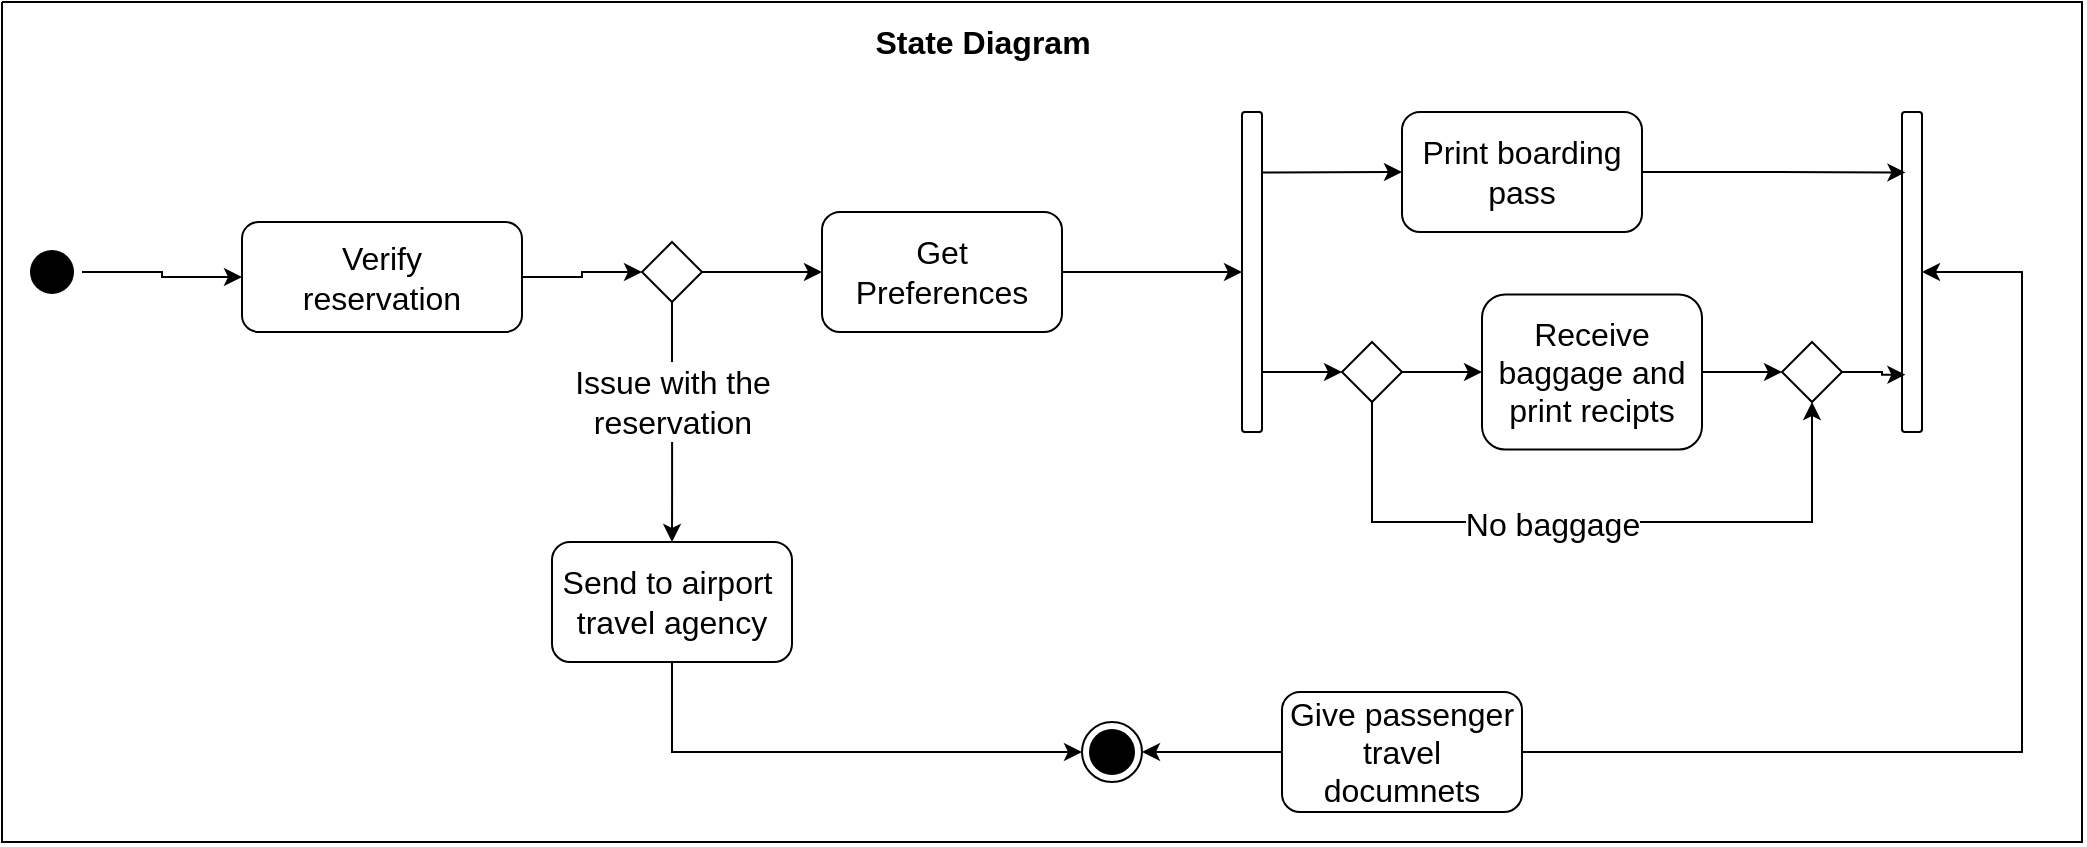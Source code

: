 <mxfile version="15.4.0" type="device"><diagram id="5xqD-kBMFRVcLVvhTmVD" name="Page-1"><mxGraphModel dx="630" dy="367" grid="1" gridSize="10" guides="1" tooltips="1" connect="1" arrows="1" fold="1" page="1" pageScale="1" pageWidth="850" pageHeight="1100" math="0" shadow="0"><root><mxCell id="0"/><mxCell id="1" parent="0"/><mxCell id="YCxw35ldckCd5eKPA4B4-7" style="edgeStyle=orthogonalEdgeStyle;rounded=0;orthogonalLoop=1;jettySize=auto;html=1;fontSize=16;" edge="1" parent="1" source="YCxw35ldckCd5eKPA4B4-3" target="YCxw35ldckCd5eKPA4B4-6"><mxGeometry relative="1" as="geometry"/></mxCell><mxCell id="YCxw35ldckCd5eKPA4B4-3" value="" style="ellipse;html=1;shape=endState;fillColor=#000000;strokeColor=none;fontSize=16;" vertex="1" parent="1"><mxGeometry x="140" y="310" width="30" height="30" as="geometry"/></mxCell><mxCell id="YCxw35ldckCd5eKPA4B4-5" value="State Diagram" style="text;strokeColor=none;fillColor=none;html=1;fontSize=16;fontStyle=1;verticalAlign=middle;align=center;" vertex="1" parent="1"><mxGeometry x="530" y="190" width="180" height="40" as="geometry"/></mxCell><mxCell id="YCxw35ldckCd5eKPA4B4-9" style="edgeStyle=orthogonalEdgeStyle;rounded=0;orthogonalLoop=1;jettySize=auto;html=1;exitX=1;exitY=0.5;exitDx=0;exitDy=0;fontSize=16;" edge="1" parent="1" source="YCxw35ldckCd5eKPA4B4-6" target="YCxw35ldckCd5eKPA4B4-8"><mxGeometry relative="1" as="geometry"/></mxCell><mxCell id="YCxw35ldckCd5eKPA4B4-6" value="Verify&lt;br style=&quot;font-size: 16px;&quot;&gt;reservation" style="rounded=1;whiteSpace=wrap;html=1;fillColor=none;fontSize=16;" vertex="1" parent="1"><mxGeometry x="250" y="300" width="140" height="55" as="geometry"/></mxCell><mxCell id="YCxw35ldckCd5eKPA4B4-11" style="edgeStyle=orthogonalEdgeStyle;rounded=0;orthogonalLoop=1;jettySize=auto;html=1;fontSize=16;" edge="1" parent="1" source="YCxw35ldckCd5eKPA4B4-8" target="YCxw35ldckCd5eKPA4B4-10"><mxGeometry relative="1" as="geometry"/></mxCell><mxCell id="YCxw35ldckCd5eKPA4B4-15" style="edgeStyle=orthogonalEdgeStyle;rounded=0;orthogonalLoop=1;jettySize=auto;html=1;exitX=0.5;exitY=1;exitDx=0;exitDy=0;entryX=0.5;entryY=0;entryDx=0;entryDy=0;endArrow=none;endFill=0;fontSize=16;" edge="1" parent="1" source="YCxw35ldckCd5eKPA4B4-8" target="YCxw35ldckCd5eKPA4B4-14"><mxGeometry relative="1" as="geometry"/></mxCell><mxCell id="YCxw35ldckCd5eKPA4B4-8" value="" style="rhombus;whiteSpace=wrap;html=1;fillColor=none;fontSize=16;" vertex="1" parent="1"><mxGeometry x="450" y="310" width="30" height="30" as="geometry"/></mxCell><mxCell id="YCxw35ldckCd5eKPA4B4-20" style="edgeStyle=orthogonalEdgeStyle;rounded=0;orthogonalLoop=1;jettySize=auto;html=1;entryX=0;entryY=0.5;entryDx=0;entryDy=0;endArrow=classic;endFill=1;fontSize=16;" edge="1" parent="1" source="YCxw35ldckCd5eKPA4B4-10" target="YCxw35ldckCd5eKPA4B4-19"><mxGeometry relative="1" as="geometry"/></mxCell><mxCell id="YCxw35ldckCd5eKPA4B4-10" value="Get&lt;br style=&quot;font-size: 16px;&quot;&gt;Preferences" style="rounded=1;whiteSpace=wrap;html=1;fillColor=none;fontSize=16;" vertex="1" parent="1"><mxGeometry x="540" y="295" width="120" height="60" as="geometry"/></mxCell><mxCell id="YCxw35ldckCd5eKPA4B4-17" style="edgeStyle=orthogonalEdgeStyle;rounded=0;orthogonalLoop=1;jettySize=auto;html=1;entryX=0.5;entryY=0;entryDx=0;entryDy=0;endArrow=classic;endFill=1;fontSize=16;" edge="1" parent="1" source="YCxw35ldckCd5eKPA4B4-14" target="YCxw35ldckCd5eKPA4B4-16"><mxGeometry relative="1" as="geometry"/></mxCell><mxCell id="YCxw35ldckCd5eKPA4B4-14" value="&lt;font style=&quot;font-size: 16px;&quot;&gt;Issue with the &lt;br style=&quot;font-size: 16px;&quot;&gt;reservation&lt;/font&gt;" style="text;html=1;strokeColor=none;fillColor=none;align=center;verticalAlign=middle;whiteSpace=wrap;rounded=0;fontSize=16;" vertex="1" parent="1"><mxGeometry x="413.75" y="370" width="102.5" height="40" as="geometry"/></mxCell><mxCell id="YCxw35ldckCd5eKPA4B4-37" style="edgeStyle=orthogonalEdgeStyle;rounded=0;orthogonalLoop=1;jettySize=auto;html=1;entryX=0;entryY=0.5;entryDx=0;entryDy=0;endArrow=classic;endFill=1;exitX=0.5;exitY=1;exitDx=0;exitDy=0;fontSize=16;" edge="1" parent="1" source="YCxw35ldckCd5eKPA4B4-16" target="YCxw35ldckCd5eKPA4B4-36"><mxGeometry relative="1" as="geometry"/></mxCell><mxCell id="YCxw35ldckCd5eKPA4B4-16" value="Send to airport&amp;nbsp;&lt;br style=&quot;font-size: 16px;&quot;&gt;travel agency" style="rounded=1;whiteSpace=wrap;html=1;fillColor=none;fontSize=16;" vertex="1" parent="1"><mxGeometry x="405" y="460" width="120" height="60" as="geometry"/></mxCell><mxCell id="YCxw35ldckCd5eKPA4B4-24" style="edgeStyle=orthogonalEdgeStyle;rounded=0;orthogonalLoop=1;jettySize=auto;html=1;exitX=1.032;exitY=0.189;exitDx=0;exitDy=0;entryX=0;entryY=0.5;entryDx=0;entryDy=0;endArrow=classic;endFill=1;exitPerimeter=0;fontSize=16;" edge="1" parent="1" source="YCxw35ldckCd5eKPA4B4-19" target="YCxw35ldckCd5eKPA4B4-22"><mxGeometry relative="1" as="geometry"><Array as="points"><mxPoint x="760" y="275"/></Array></mxGeometry></mxCell><mxCell id="YCxw35ldckCd5eKPA4B4-30" style="edgeStyle=orthogonalEdgeStyle;rounded=0;orthogonalLoop=1;jettySize=auto;html=1;entryX=0;entryY=0.5;entryDx=0;entryDy=0;endArrow=classic;endFill=1;fontSize=16;" edge="1" parent="1" source="YCxw35ldckCd5eKPA4B4-19" target="YCxw35ldckCd5eKPA4B4-27"><mxGeometry relative="1" as="geometry"><Array as="points"><mxPoint x="770" y="375"/><mxPoint x="770" y="375"/></Array></mxGeometry></mxCell><mxCell id="YCxw35ldckCd5eKPA4B4-19" value="" style="rounded=1;whiteSpace=wrap;html=1;fillColor=none;fontSize=16;" vertex="1" parent="1"><mxGeometry x="750" y="245" width="10" height="160" as="geometry"/></mxCell><mxCell id="YCxw35ldckCd5eKPA4B4-25" style="edgeStyle=orthogonalEdgeStyle;rounded=0;orthogonalLoop=1;jettySize=auto;html=1;entryX=0.171;entryY=0.189;entryDx=0;entryDy=0;entryPerimeter=0;endArrow=classic;endFill=1;fontSize=16;" edge="1" parent="1" source="YCxw35ldckCd5eKPA4B4-22" target="YCxw35ldckCd5eKPA4B4-23"><mxGeometry relative="1" as="geometry"/></mxCell><mxCell id="YCxw35ldckCd5eKPA4B4-22" value="Print boarding&lt;br style=&quot;font-size: 16px;&quot;&gt;pass" style="rounded=1;whiteSpace=wrap;html=1;fillColor=none;fontSize=16;" vertex="1" parent="1"><mxGeometry x="830" y="245" width="120" height="60" as="geometry"/></mxCell><mxCell id="YCxw35ldckCd5eKPA4B4-23" value="" style="rounded=1;whiteSpace=wrap;html=1;fillColor=none;fontSize=16;" vertex="1" parent="1"><mxGeometry x="1080" y="245" width="10" height="160" as="geometry"/></mxCell><mxCell id="YCxw35ldckCd5eKPA4B4-31" style="edgeStyle=orthogonalEdgeStyle;rounded=0;orthogonalLoop=1;jettySize=auto;html=1;entryX=0;entryY=0.5;entryDx=0;entryDy=0;endArrow=classic;endFill=1;fontSize=16;" edge="1" parent="1" source="YCxw35ldckCd5eKPA4B4-27" target="YCxw35ldckCd5eKPA4B4-28"><mxGeometry relative="1" as="geometry"/></mxCell><mxCell id="YCxw35ldckCd5eKPA4B4-34" style="edgeStyle=orthogonalEdgeStyle;rounded=0;orthogonalLoop=1;jettySize=auto;html=1;exitX=0.5;exitY=1;exitDx=0;exitDy=0;entryX=0.5;entryY=1;entryDx=0;entryDy=0;endArrow=classic;endFill=1;fontSize=16;" edge="1" parent="1" source="YCxw35ldckCd5eKPA4B4-27" target="YCxw35ldckCd5eKPA4B4-29"><mxGeometry relative="1" as="geometry"><Array as="points"><mxPoint x="815" y="450"/><mxPoint x="1035" y="450"/></Array></mxGeometry></mxCell><mxCell id="YCxw35ldckCd5eKPA4B4-35" value="No baggage" style="edgeLabel;html=1;align=center;verticalAlign=middle;resizable=0;points=[];fontSize=16;" vertex="1" connectable="0" parent="YCxw35ldckCd5eKPA4B4-34"><mxGeometry x="-0.118" y="-1" relative="1" as="geometry"><mxPoint as="offset"/></mxGeometry></mxCell><mxCell id="YCxw35ldckCd5eKPA4B4-27" value="" style="rhombus;whiteSpace=wrap;html=1;fillColor=none;fontSize=16;" vertex="1" parent="1"><mxGeometry x="800" y="360" width="30" height="30" as="geometry"/></mxCell><mxCell id="YCxw35ldckCd5eKPA4B4-32" style="edgeStyle=orthogonalEdgeStyle;rounded=0;orthogonalLoop=1;jettySize=auto;html=1;entryX=0;entryY=0.5;entryDx=0;entryDy=0;endArrow=classic;endFill=1;fontSize=16;" edge="1" parent="1" source="YCxw35ldckCd5eKPA4B4-28" target="YCxw35ldckCd5eKPA4B4-29"><mxGeometry relative="1" as="geometry"/></mxCell><mxCell id="YCxw35ldckCd5eKPA4B4-28" value="Receive baggage and print recipts" style="rounded=1;whiteSpace=wrap;html=1;fillColor=none;fontSize=16;" vertex="1" parent="1"><mxGeometry x="870" y="336.25" width="110" height="77.5" as="geometry"/></mxCell><mxCell id="YCxw35ldckCd5eKPA4B4-33" style="edgeStyle=orthogonalEdgeStyle;rounded=0;orthogonalLoop=1;jettySize=auto;html=1;entryX=0.171;entryY=0.821;entryDx=0;entryDy=0;entryPerimeter=0;endArrow=classic;endFill=1;fontSize=16;" edge="1" parent="1" source="YCxw35ldckCd5eKPA4B4-29" target="YCxw35ldckCd5eKPA4B4-23"><mxGeometry relative="1" as="geometry"/></mxCell><mxCell id="YCxw35ldckCd5eKPA4B4-29" value="" style="rhombus;whiteSpace=wrap;html=1;fillColor=none;fontSize=16;" vertex="1" parent="1"><mxGeometry x="1020" y="360" width="30" height="30" as="geometry"/></mxCell><mxCell id="YCxw35ldckCd5eKPA4B4-36" value="" style="ellipse;html=1;shape=endState;fillColor=#000000;strokeColor=default;fontSize=16;" vertex="1" parent="1"><mxGeometry x="670" y="550" width="30" height="30" as="geometry"/></mxCell><mxCell id="YCxw35ldckCd5eKPA4B4-39" style="edgeStyle=orthogonalEdgeStyle;rounded=0;orthogonalLoop=1;jettySize=auto;html=1;entryX=1;entryY=0.5;entryDx=0;entryDy=0;endArrow=classic;endFill=1;fontSize=16;" edge="1" parent="1" source="YCxw35ldckCd5eKPA4B4-38" target="YCxw35ldckCd5eKPA4B4-36"><mxGeometry relative="1" as="geometry"/></mxCell><mxCell id="YCxw35ldckCd5eKPA4B4-40" style="edgeStyle=orthogonalEdgeStyle;rounded=0;orthogonalLoop=1;jettySize=auto;html=1;entryX=1;entryY=0.5;entryDx=0;entryDy=0;endArrow=classic;endFill=1;fontSize=16;" edge="1" parent="1" source="YCxw35ldckCd5eKPA4B4-38" target="YCxw35ldckCd5eKPA4B4-23"><mxGeometry relative="1" as="geometry"><Array as="points"><mxPoint x="1140" y="565"/><mxPoint x="1140" y="325"/></Array></mxGeometry></mxCell><mxCell id="YCxw35ldckCd5eKPA4B4-38" value="Give passenger&lt;br style=&quot;font-size: 16px;&quot;&gt;travel documnets" style="rounded=1;whiteSpace=wrap;html=1;fillColor=none;fontSize=16;" vertex="1" parent="1"><mxGeometry x="770" y="535" width="120" height="60" as="geometry"/></mxCell><mxCell id="YCxw35ldckCd5eKPA4B4-42" value="" style="endArrow=none;html=1;rounded=0;fontSize=16;" edge="1" parent="1"><mxGeometry width="50" height="50" relative="1" as="geometry"><mxPoint x="130" y="190" as="sourcePoint"/><mxPoint x="130" y="190" as="targetPoint"/><Array as="points"><mxPoint x="130" y="610"/><mxPoint x="1170" y="610"/><mxPoint x="1170" y="190"/></Array></mxGeometry></mxCell></root></mxGraphModel></diagram></mxfile>